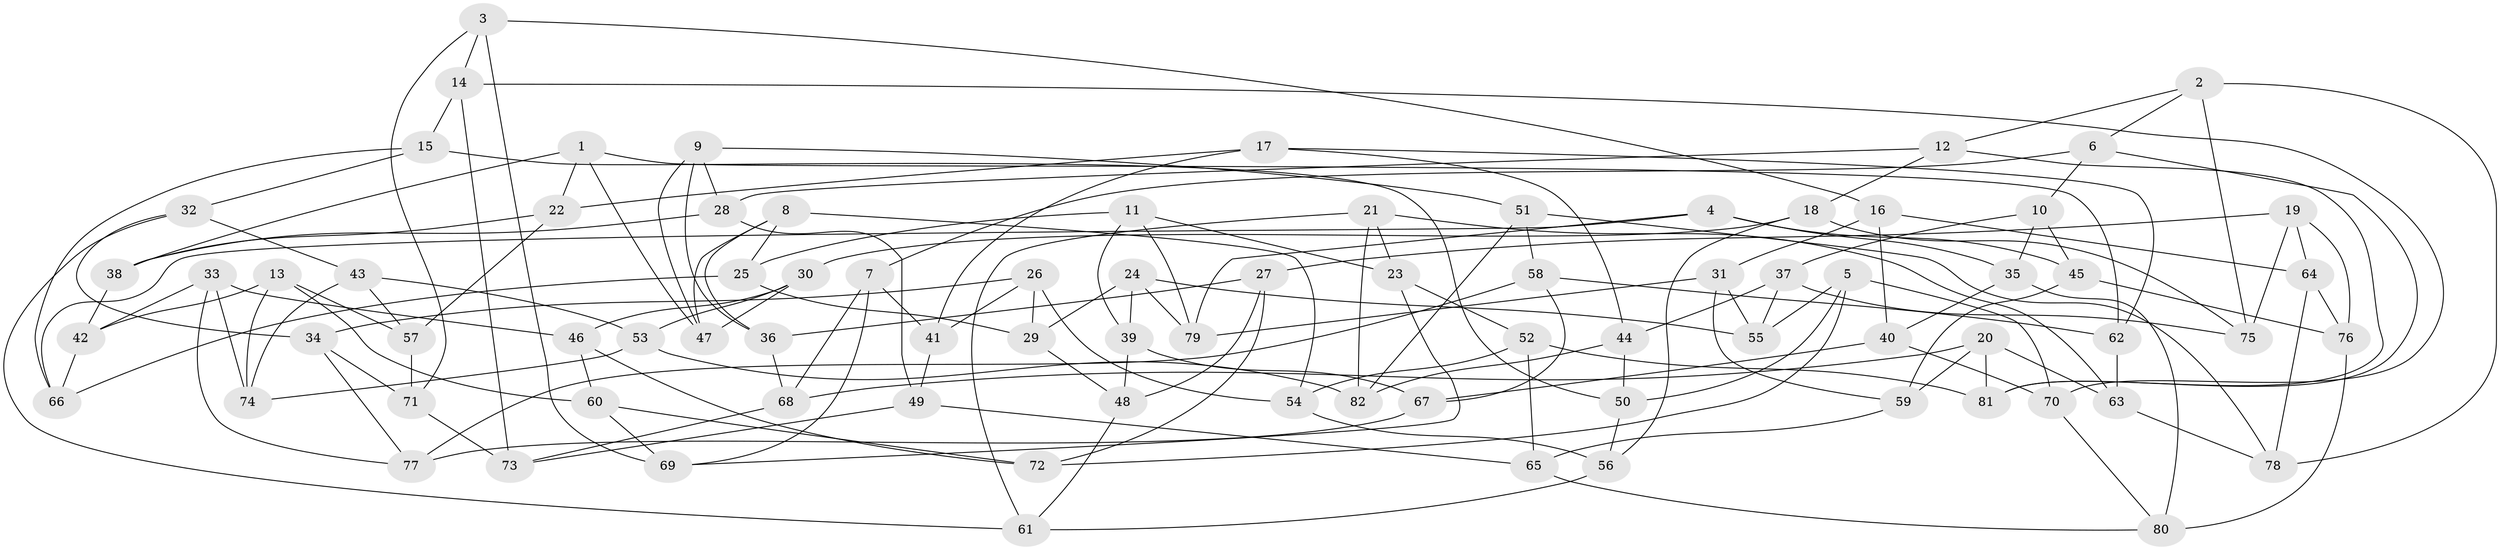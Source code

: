 // coarse degree distribution, {6: 0.04081632653061224, 4: 0.6122448979591837, 3: 0.08163265306122448, 5: 0.16326530612244897, 7: 0.04081632653061224, 12: 0.02040816326530612, 8: 0.02040816326530612, 2: 0.02040816326530612}
// Generated by graph-tools (version 1.1) at 2025/01/03/04/25 22:01:11]
// undirected, 82 vertices, 164 edges
graph export_dot {
graph [start="1"]
  node [color=gray90,style=filled];
  1;
  2;
  3;
  4;
  5;
  6;
  7;
  8;
  9;
  10;
  11;
  12;
  13;
  14;
  15;
  16;
  17;
  18;
  19;
  20;
  21;
  22;
  23;
  24;
  25;
  26;
  27;
  28;
  29;
  30;
  31;
  32;
  33;
  34;
  35;
  36;
  37;
  38;
  39;
  40;
  41;
  42;
  43;
  44;
  45;
  46;
  47;
  48;
  49;
  50;
  51;
  52;
  53;
  54;
  55;
  56;
  57;
  58;
  59;
  60;
  61;
  62;
  63;
  64;
  65;
  66;
  67;
  68;
  69;
  70;
  71;
  72;
  73;
  74;
  75;
  76;
  77;
  78;
  79;
  80;
  81;
  82;
  1 -- 22;
  1 -- 38;
  1 -- 47;
  1 -- 62;
  2 -- 78;
  2 -- 12;
  2 -- 75;
  2 -- 6;
  3 -- 16;
  3 -- 71;
  3 -- 14;
  3 -- 69;
  4 -- 79;
  4 -- 45;
  4 -- 35;
  4 -- 66;
  5 -- 70;
  5 -- 50;
  5 -- 72;
  5 -- 55;
  6 -- 81;
  6 -- 7;
  6 -- 10;
  7 -- 69;
  7 -- 41;
  7 -- 68;
  8 -- 47;
  8 -- 36;
  8 -- 25;
  8 -- 54;
  9 -- 36;
  9 -- 28;
  9 -- 51;
  9 -- 47;
  10 -- 35;
  10 -- 37;
  10 -- 45;
  11 -- 39;
  11 -- 79;
  11 -- 25;
  11 -- 23;
  12 -- 81;
  12 -- 18;
  12 -- 28;
  13 -- 60;
  13 -- 74;
  13 -- 42;
  13 -- 57;
  14 -- 73;
  14 -- 15;
  14 -- 70;
  15 -- 32;
  15 -- 50;
  15 -- 66;
  16 -- 40;
  16 -- 31;
  16 -- 64;
  17 -- 62;
  17 -- 44;
  17 -- 41;
  17 -- 22;
  18 -- 56;
  18 -- 75;
  18 -- 30;
  19 -- 76;
  19 -- 75;
  19 -- 27;
  19 -- 64;
  20 -- 59;
  20 -- 81;
  20 -- 63;
  20 -- 68;
  21 -- 23;
  21 -- 63;
  21 -- 61;
  21 -- 82;
  22 -- 38;
  22 -- 57;
  23 -- 69;
  23 -- 52;
  24 -- 29;
  24 -- 79;
  24 -- 55;
  24 -- 39;
  25 -- 29;
  25 -- 66;
  26 -- 29;
  26 -- 34;
  26 -- 41;
  26 -- 54;
  27 -- 48;
  27 -- 36;
  27 -- 72;
  28 -- 49;
  28 -- 38;
  29 -- 48;
  30 -- 47;
  30 -- 53;
  30 -- 46;
  31 -- 79;
  31 -- 59;
  31 -- 55;
  32 -- 61;
  32 -- 43;
  32 -- 34;
  33 -- 74;
  33 -- 42;
  33 -- 46;
  33 -- 77;
  34 -- 77;
  34 -- 71;
  35 -- 80;
  35 -- 40;
  36 -- 68;
  37 -- 44;
  37 -- 55;
  37 -- 75;
  38 -- 42;
  39 -- 67;
  39 -- 48;
  40 -- 67;
  40 -- 70;
  41 -- 49;
  42 -- 66;
  43 -- 53;
  43 -- 57;
  43 -- 74;
  44 -- 50;
  44 -- 82;
  45 -- 76;
  45 -- 59;
  46 -- 72;
  46 -- 60;
  48 -- 61;
  49 -- 73;
  49 -- 65;
  50 -- 56;
  51 -- 58;
  51 -- 82;
  51 -- 78;
  52 -- 54;
  52 -- 81;
  52 -- 65;
  53 -- 74;
  53 -- 82;
  54 -- 56;
  56 -- 61;
  57 -- 71;
  58 -- 67;
  58 -- 62;
  58 -- 77;
  59 -- 65;
  60 -- 72;
  60 -- 69;
  62 -- 63;
  63 -- 78;
  64 -- 76;
  64 -- 78;
  65 -- 80;
  67 -- 77;
  68 -- 73;
  70 -- 80;
  71 -- 73;
  76 -- 80;
}
